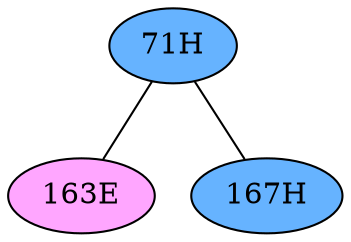 // The Round Table
graph {
	"71H" [fillcolor="#66B3FF" style=radial]
	"163E" [fillcolor="#FFA6FF" style=radial]
	"71H" -- "163E" [penwidth=1]
	"71H" [fillcolor="#66B3FF" style=radial]
	"167H" [fillcolor="#66B3FF" style=radial]
	"71H" -- "167H" [penwidth=1]
}
